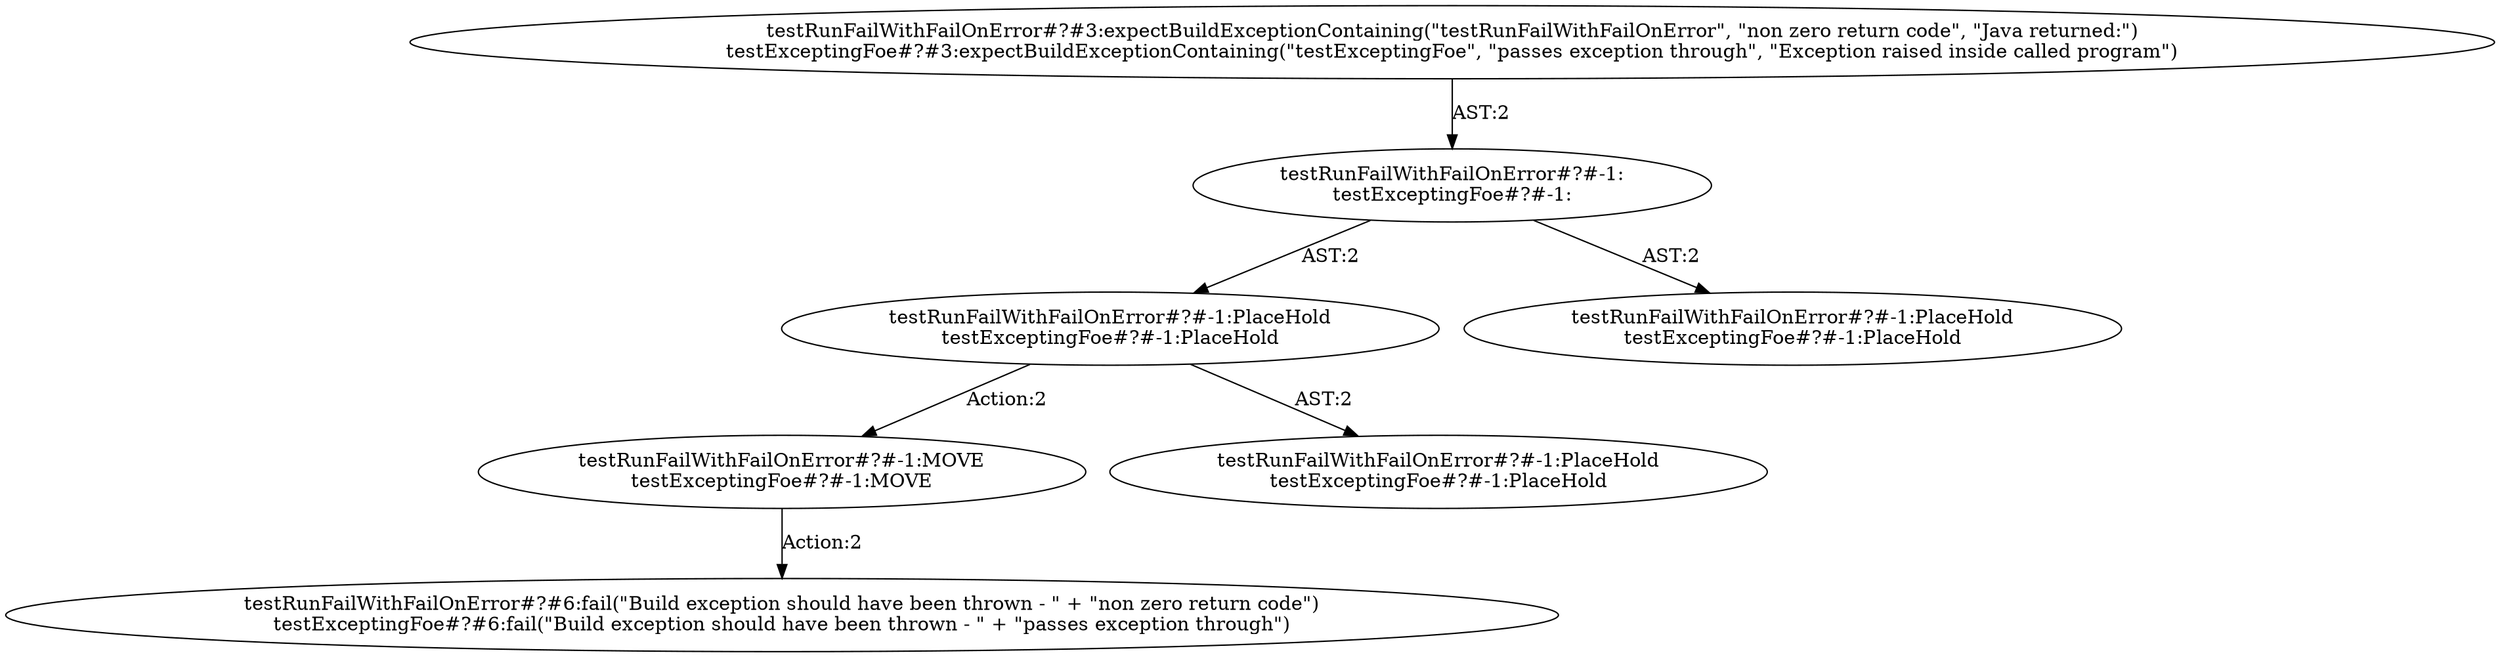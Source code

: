 digraph "Pattern" {
0 [label="testRunFailWithFailOnError#?#-1:MOVE
testExceptingFoe#?#-1:MOVE" shape=ellipse]
1 [label="testRunFailWithFailOnError#?#-1:PlaceHold
testExceptingFoe#?#-1:PlaceHold" shape=ellipse]
2 [label="testRunFailWithFailOnError#?#-1:
testExceptingFoe#?#-1:" shape=ellipse]
3 [label="testRunFailWithFailOnError#?#3:expectBuildExceptionContaining(\"testRunFailWithFailOnError\", \"non zero return code\", \"Java returned:\")
testExceptingFoe#?#3:expectBuildExceptionContaining(\"testExceptingFoe\", \"passes exception through\", \"Exception raised inside called program\")" shape=ellipse]
4 [label="testRunFailWithFailOnError#?#-1:PlaceHold
testExceptingFoe#?#-1:PlaceHold" shape=ellipse]
5 [label="testRunFailWithFailOnError#?#-1:PlaceHold
testExceptingFoe#?#-1:PlaceHold" shape=ellipse]
6 [label="testRunFailWithFailOnError#?#6:fail(\"Build exception should have been thrown - \" + \"non zero return code\")
testExceptingFoe#?#6:fail(\"Build exception should have been thrown - \" + \"passes exception through\")" shape=ellipse]
0 -> 6 [label="Action:2"];
1 -> 0 [label="Action:2"];
1 -> 5 [label="AST:2"];
2 -> 1 [label="AST:2"];
2 -> 4 [label="AST:2"];
3 -> 2 [label="AST:2"];
}